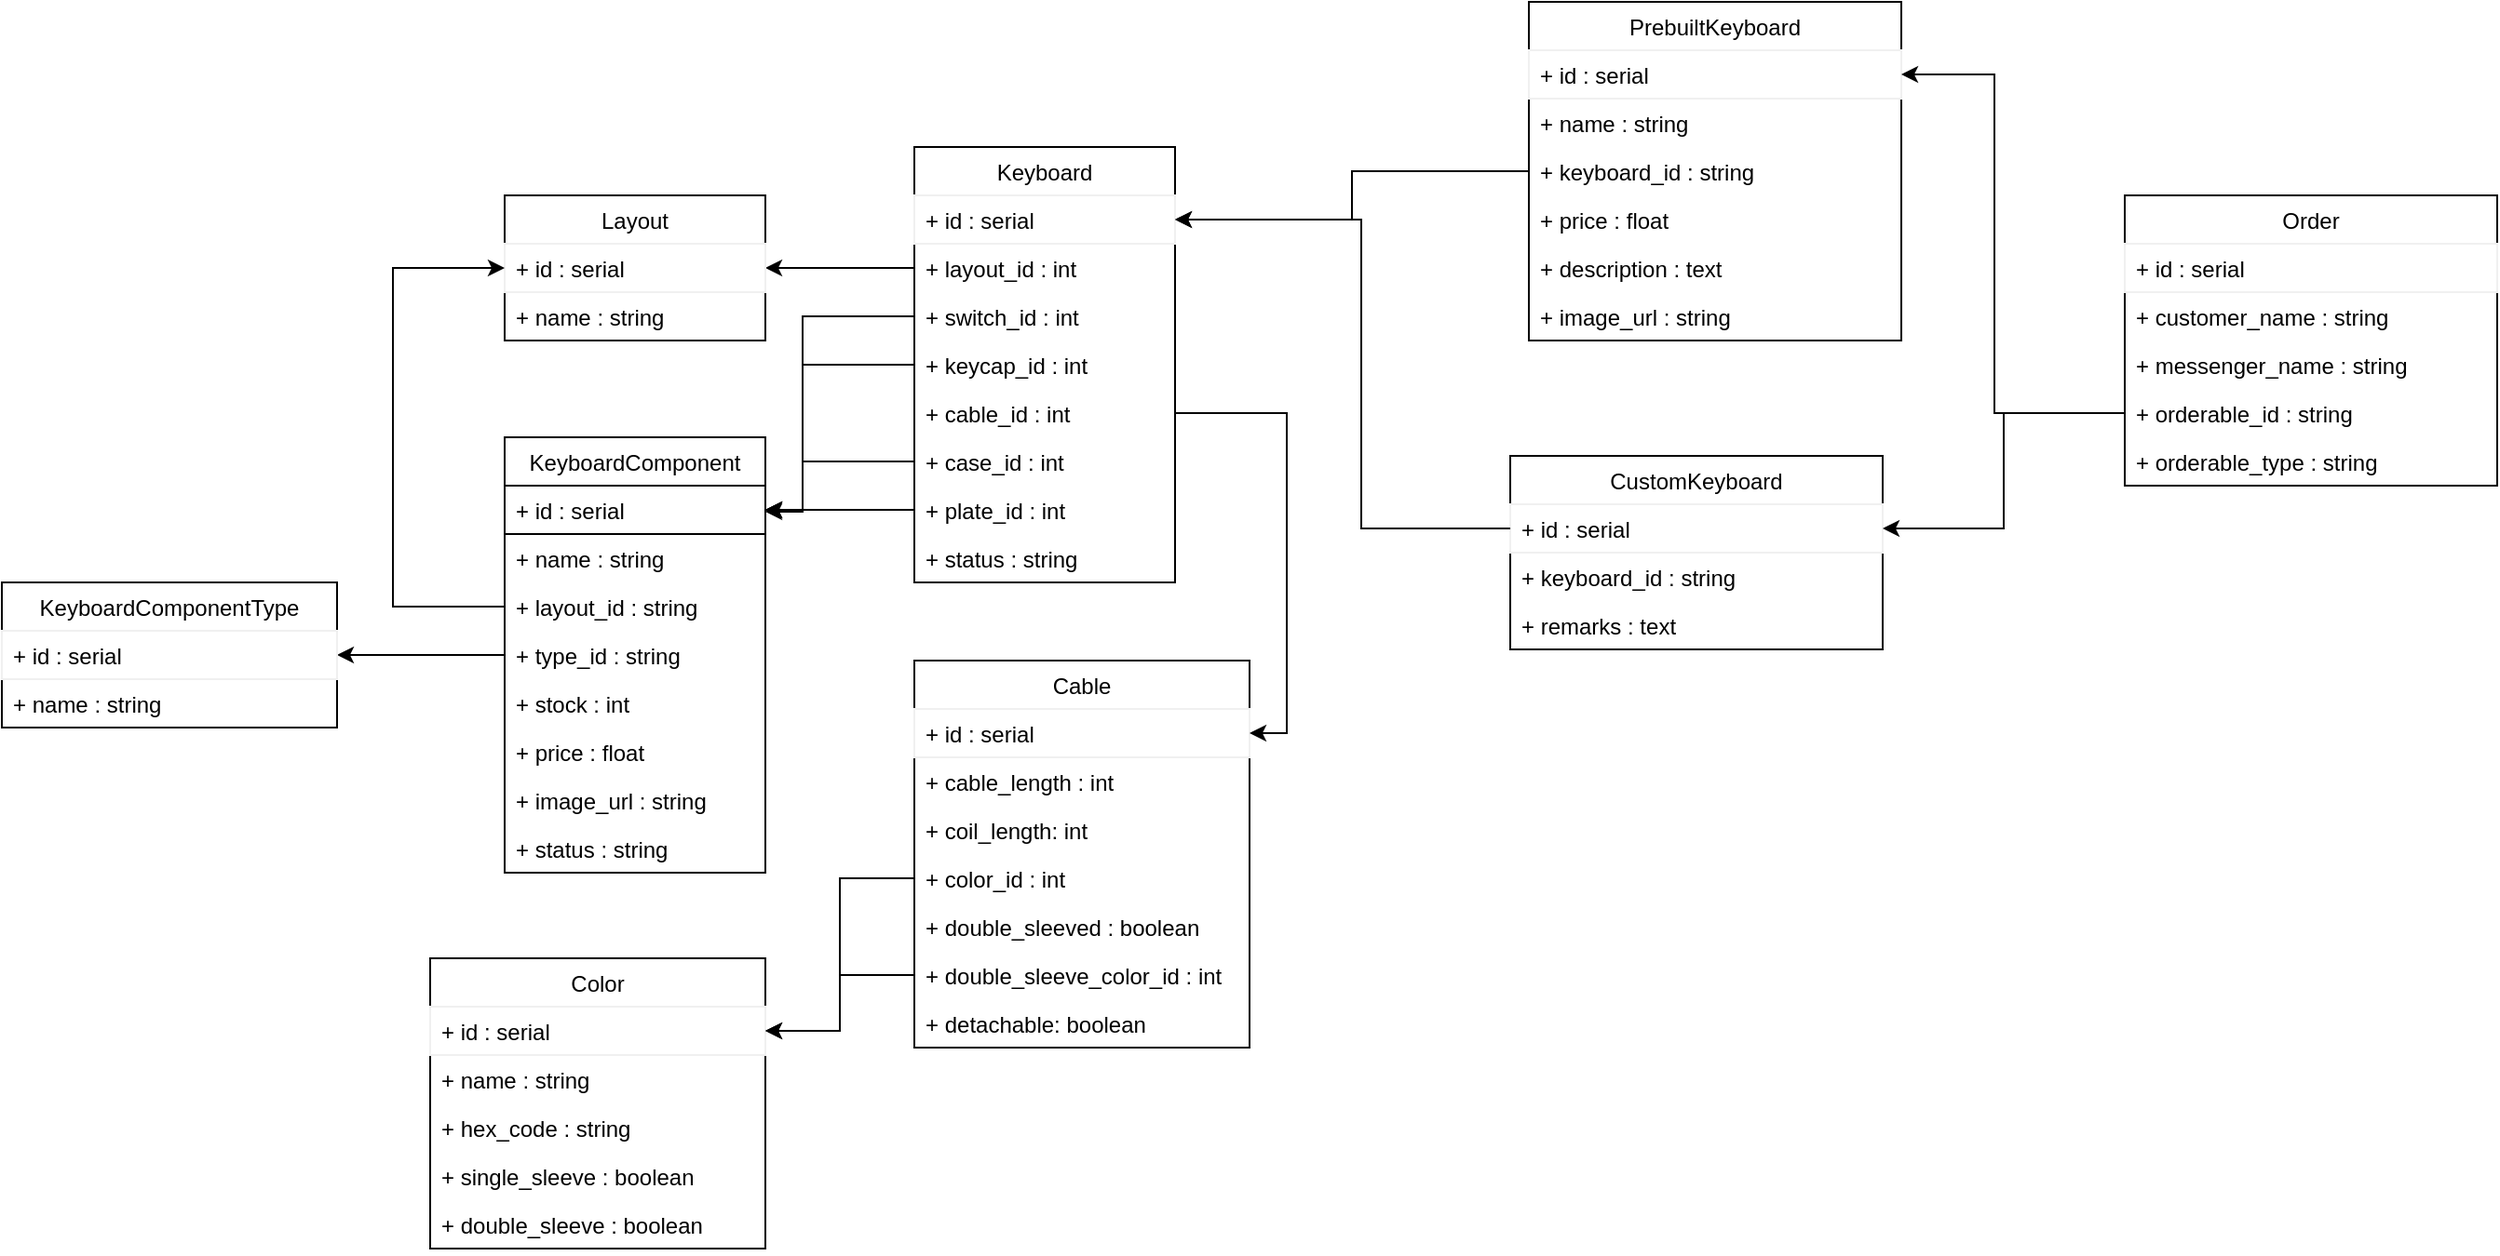 <mxfile version="13.6.5">
    <diagram id="C5RBs43oDa-KdzZeNtuy" name="Page-1">
        <mxGraphModel dx="2037" dy="413" grid="1" gridSize="10" guides="1" tooltips="1" connect="1" arrows="1" fold="1" page="1" pageScale="1" pageWidth="827" pageHeight="1169" math="0" shadow="0">
            <root>
                <mxCell id="WIyWlLk6GJQsqaUBKTNV-0"/>
                <mxCell id="WIyWlLk6GJQsqaUBKTNV-1" parent="WIyWlLk6GJQsqaUBKTNV-0"/>
                <mxCell id="ertPSc1Y6yqL1A6kA6gl-59" style="edgeStyle=orthogonalEdgeStyle;rounded=0;orthogonalLoop=1;jettySize=auto;html=1;exitX=0;exitY=0.5;exitDx=0;exitDy=0;entryX=1;entryY=0.5;entryDx=0;entryDy=0;" parent="WIyWlLk6GJQsqaUBKTNV-1" source="ertPSc1Y6yqL1A6kA6gl-5" target="ertPSc1Y6yqL1A6kA6gl-13" edge="1">
                    <mxGeometry relative="1" as="geometry"/>
                </mxCell>
                <mxCell id="ertPSc1Y6yqL1A6kA6gl-12" value="Layout" style="swimlane;fontStyle=0;childLayout=stackLayout;horizontal=1;startSize=26;fillColor=none;horizontalStack=0;resizeParent=1;resizeParentMax=0;resizeLast=0;collapsible=1;marginBottom=0;" parent="WIyWlLk6GJQsqaUBKTNV-1" vertex="1">
                    <mxGeometry x="180" y="150" width="140" height="78" as="geometry"/>
                </mxCell>
                <mxCell id="ertPSc1Y6yqL1A6kA6gl-13" value="+ id : serial" style="text;fillColor=none;align=left;verticalAlign=top;spacingLeft=4;spacingRight=4;overflow=hidden;rotatable=0;points=[[0,0.5],[1,0.5]];portConstraint=eastwest;strokeColor=#f0f0f0;" parent="ertPSc1Y6yqL1A6kA6gl-12" vertex="1">
                    <mxGeometry y="26" width="140" height="26" as="geometry"/>
                </mxCell>
                <mxCell id="ertPSc1Y6yqL1A6kA6gl-14" value="+ name : string" style="text;strokeColor=none;fillColor=none;align=left;verticalAlign=top;spacingLeft=4;spacingRight=4;overflow=hidden;rotatable=0;points=[[0,0.5],[1,0.5]];portConstraint=eastwest;" parent="ertPSc1Y6yqL1A6kA6gl-12" vertex="1">
                    <mxGeometry y="52" width="140" height="26" as="geometry"/>
                </mxCell>
                <mxCell id="ertPSc1Y6yqL1A6kA6gl-28" value="KeyboardComponent" style="swimlane;fontStyle=0;childLayout=stackLayout;horizontal=1;startSize=26;fillColor=none;horizontalStack=0;resizeParent=1;resizeParentMax=0;resizeLast=0;collapsible=1;marginBottom=0;" parent="WIyWlLk6GJQsqaUBKTNV-1" vertex="1">
                    <mxGeometry x="180" y="280" width="140" height="234" as="geometry"/>
                </mxCell>
                <mxCell id="ertPSc1Y6yqL1A6kA6gl-29" value="+ id : serial" style="text;fillColor=none;align=left;verticalAlign=top;spacingLeft=4;spacingRight=4;overflow=hidden;rotatable=0;points=[[0,0.5],[1,0.5]];portConstraint=eastwest;strokeColor=#000000;" parent="ertPSc1Y6yqL1A6kA6gl-28" vertex="1">
                    <mxGeometry y="26" width="140" height="26" as="geometry"/>
                </mxCell>
                <mxCell id="ertPSc1Y6yqL1A6kA6gl-30" value="+ name : string" style="text;strokeColor=none;fillColor=none;align=left;verticalAlign=top;spacingLeft=4;spacingRight=4;overflow=hidden;rotatable=0;points=[[0,0.5],[1,0.5]];portConstraint=eastwest;" parent="ertPSc1Y6yqL1A6kA6gl-28" vertex="1">
                    <mxGeometry y="52" width="140" height="26" as="geometry"/>
                </mxCell>
                <mxCell id="ertPSc1Y6yqL1A6kA6gl-37" value="+ layout_id : string" style="text;strokeColor=none;fillColor=none;align=left;verticalAlign=top;spacingLeft=4;spacingRight=4;overflow=hidden;rotatable=0;points=[[0,0.5],[1,0.5]];portConstraint=eastwest;" parent="ertPSc1Y6yqL1A6kA6gl-28" vertex="1">
                    <mxGeometry y="78" width="140" height="26" as="geometry"/>
                </mxCell>
                <mxCell id="ertPSc1Y6yqL1A6kA6gl-31" value="+ type_id : string" style="text;strokeColor=none;fillColor=none;align=left;verticalAlign=top;spacingLeft=4;spacingRight=4;overflow=hidden;rotatable=0;points=[[0,0.5],[1,0.5]];portConstraint=eastwest;" parent="ertPSc1Y6yqL1A6kA6gl-28" vertex="1">
                    <mxGeometry y="104" width="140" height="26" as="geometry"/>
                </mxCell>
                <mxCell id="ertPSc1Y6yqL1A6kA6gl-38" value="+ stock : int" style="text;strokeColor=none;fillColor=none;align=left;verticalAlign=top;spacingLeft=4;spacingRight=4;overflow=hidden;rotatable=0;points=[[0,0.5],[1,0.5]];portConstraint=eastwest;" parent="ertPSc1Y6yqL1A6kA6gl-28" vertex="1">
                    <mxGeometry y="130" width="140" height="26" as="geometry"/>
                </mxCell>
                <mxCell id="ertPSc1Y6yqL1A6kA6gl-39" value="+ price : float" style="text;strokeColor=none;fillColor=none;align=left;verticalAlign=top;spacingLeft=4;spacingRight=4;overflow=hidden;rotatable=0;points=[[0,0.5],[1,0.5]];portConstraint=eastwest;" parent="ertPSc1Y6yqL1A6kA6gl-28" vertex="1">
                    <mxGeometry y="156" width="140" height="26" as="geometry"/>
                </mxCell>
                <mxCell id="ertPSc1Y6yqL1A6kA6gl-40" value="+ image_url : string" style="text;strokeColor=none;fillColor=none;align=left;verticalAlign=top;spacingLeft=4;spacingRight=4;overflow=hidden;rotatable=0;points=[[0,0.5],[1,0.5]];portConstraint=eastwest;" parent="ertPSc1Y6yqL1A6kA6gl-28" vertex="1">
                    <mxGeometry y="182" width="140" height="26" as="geometry"/>
                </mxCell>
                <mxCell id="ertPSc1Y6yqL1A6kA6gl-41" value="+ status : string" style="text;strokeColor=none;fillColor=none;align=left;verticalAlign=top;spacingLeft=4;spacingRight=4;overflow=hidden;rotatable=0;points=[[0,0.5],[1,0.5]];portConstraint=eastwest;" parent="ertPSc1Y6yqL1A6kA6gl-28" vertex="1">
                    <mxGeometry y="208" width="140" height="26" as="geometry"/>
                </mxCell>
                <mxCell id="ertPSc1Y6yqL1A6kA6gl-66" style="edgeStyle=orthogonalEdgeStyle;rounded=0;orthogonalLoop=1;jettySize=auto;html=1;exitX=0;exitY=0.5;exitDx=0;exitDy=0;entryX=0;entryY=0.5;entryDx=0;entryDy=0;" parent="WIyWlLk6GJQsqaUBKTNV-1" source="ertPSc1Y6yqL1A6kA6gl-37" target="ertPSc1Y6yqL1A6kA6gl-13" edge="1">
                    <mxGeometry relative="1" as="geometry">
                        <Array as="points">
                            <mxPoint x="120" y="371"/>
                            <mxPoint x="120" y="189"/>
                        </Array>
                    </mxGeometry>
                </mxCell>
                <mxCell id="ertPSc1Y6yqL1A6kA6gl-0" value="Keyboard" style="swimlane;fontStyle=0;childLayout=stackLayout;horizontal=1;startSize=26;fillColor=none;horizontalStack=0;resizeParent=1;resizeParentMax=0;resizeLast=0;collapsible=1;marginBottom=0;" parent="WIyWlLk6GJQsqaUBKTNV-1" vertex="1">
                    <mxGeometry x="400" y="124" width="140" height="234" as="geometry"/>
                </mxCell>
                <mxCell id="ertPSc1Y6yqL1A6kA6gl-1" value="+ id : serial" style="text;fillColor=none;align=left;verticalAlign=top;spacingLeft=4;spacingRight=4;overflow=hidden;rotatable=0;points=[[0,0.5],[1,0.5]];portConstraint=eastwest;strokeColor=#f0f0f0;" parent="ertPSc1Y6yqL1A6kA6gl-0" vertex="1">
                    <mxGeometry y="26" width="140" height="26" as="geometry"/>
                </mxCell>
                <mxCell id="ertPSc1Y6yqL1A6kA6gl-5" value="+ layout_id : int" style="text;strokeColor=none;fillColor=none;align=left;verticalAlign=top;spacingLeft=4;spacingRight=4;overflow=hidden;rotatable=0;points=[[0,0.5],[1,0.5]];portConstraint=eastwest;" parent="ertPSc1Y6yqL1A6kA6gl-0" vertex="1">
                    <mxGeometry y="52" width="140" height="26" as="geometry"/>
                </mxCell>
                <mxCell id="ertPSc1Y6yqL1A6kA6gl-2" value="+ switch_id : int" style="text;strokeColor=none;fillColor=none;align=left;verticalAlign=top;spacingLeft=4;spacingRight=4;overflow=hidden;rotatable=0;points=[[0,0.5],[1,0.5]];portConstraint=eastwest;" parent="ertPSc1Y6yqL1A6kA6gl-0" vertex="1">
                    <mxGeometry y="78" width="140" height="26" as="geometry"/>
                </mxCell>
                <mxCell id="ertPSc1Y6yqL1A6kA6gl-3" value="+ keycap_id : int" style="text;strokeColor=none;fillColor=none;align=left;verticalAlign=top;spacingLeft=4;spacingRight=4;overflow=hidden;rotatable=0;points=[[0,0.5],[1,0.5]];portConstraint=eastwest;" parent="ertPSc1Y6yqL1A6kA6gl-0" vertex="1">
                    <mxGeometry y="104" width="140" height="26" as="geometry"/>
                </mxCell>
                <mxCell id="ertPSc1Y6yqL1A6kA6gl-4" value="+ cable_id : int" style="text;strokeColor=none;fillColor=none;align=left;verticalAlign=top;spacingLeft=4;spacingRight=4;overflow=hidden;rotatable=0;points=[[0,0.5],[1,0.5]];portConstraint=eastwest;" parent="ertPSc1Y6yqL1A6kA6gl-0" vertex="1">
                    <mxGeometry y="130" width="140" height="26" as="geometry"/>
                </mxCell>
                <mxCell id="ertPSc1Y6yqL1A6kA6gl-6" value="+ case_id : int" style="text;strokeColor=none;fillColor=none;align=left;verticalAlign=top;spacingLeft=4;spacingRight=4;overflow=hidden;rotatable=0;points=[[0,0.5],[1,0.5]];portConstraint=eastwest;" parent="ertPSc1Y6yqL1A6kA6gl-0" vertex="1">
                    <mxGeometry y="156" width="140" height="26" as="geometry"/>
                </mxCell>
                <mxCell id="ertPSc1Y6yqL1A6kA6gl-7" value="+ plate_id : int" style="text;strokeColor=none;fillColor=none;align=left;verticalAlign=top;spacingLeft=4;spacingRight=4;overflow=hidden;rotatable=0;points=[[0,0.5],[1,0.5]];portConstraint=eastwest;" parent="ertPSc1Y6yqL1A6kA6gl-0" vertex="1">
                    <mxGeometry y="182" width="140" height="26" as="geometry"/>
                </mxCell>
                <mxCell id="0" value="+ status : string" style="text;strokeColor=none;fillColor=none;align=left;verticalAlign=top;spacingLeft=4;spacingRight=4;overflow=hidden;rotatable=0;points=[[0,0.5],[1,0.5]];portConstraint=eastwest;" parent="ertPSc1Y6yqL1A6kA6gl-0" vertex="1">
                    <mxGeometry y="208" width="140" height="26" as="geometry"/>
                </mxCell>
                <mxCell id="ertPSc1Y6yqL1A6kA6gl-42" value="Cable" style="swimlane;fontStyle=0;childLayout=stackLayout;horizontal=1;startSize=26;fillColor=none;horizontalStack=0;resizeParent=1;resizeParentMax=0;resizeLast=0;collapsible=1;marginBottom=0;" parent="WIyWlLk6GJQsqaUBKTNV-1" vertex="1">
                    <mxGeometry x="400" y="400" width="180" height="208" as="geometry"/>
                </mxCell>
                <mxCell id="ertPSc1Y6yqL1A6kA6gl-43" value="+ id : serial" style="text;fillColor=none;align=left;verticalAlign=top;spacingLeft=4;spacingRight=4;overflow=hidden;rotatable=0;points=[[0,0.5],[1,0.5]];portConstraint=eastwest;strokeColor=#f0f0f0;" parent="ertPSc1Y6yqL1A6kA6gl-42" vertex="1">
                    <mxGeometry y="26" width="180" height="26" as="geometry"/>
                </mxCell>
                <mxCell id="ertPSc1Y6yqL1A6kA6gl-45" value="+ cable_length : int" style="text;strokeColor=none;fillColor=none;align=left;verticalAlign=top;spacingLeft=4;spacingRight=4;overflow=hidden;rotatable=0;points=[[0,0.5],[1,0.5]];portConstraint=eastwest;" parent="ertPSc1Y6yqL1A6kA6gl-42" vertex="1">
                    <mxGeometry y="52" width="180" height="26" as="geometry"/>
                </mxCell>
                <mxCell id="2" value="+ coil_length: int" style="text;strokeColor=none;fillColor=none;align=left;verticalAlign=top;spacingLeft=4;spacingRight=4;overflow=hidden;rotatable=0;points=[[0,0.5],[1,0.5]];portConstraint=eastwest;" parent="ertPSc1Y6yqL1A6kA6gl-42" vertex="1">
                    <mxGeometry y="78" width="180" height="26" as="geometry"/>
                </mxCell>
                <mxCell id="1" value="+ color_id : int" style="text;strokeColor=none;fillColor=none;align=left;verticalAlign=top;spacingLeft=4;spacingRight=4;overflow=hidden;rotatable=0;points=[[0,0.5],[1,0.5]];portConstraint=eastwest;" parent="ertPSc1Y6yqL1A6kA6gl-42" vertex="1">
                    <mxGeometry y="104" width="180" height="26" as="geometry"/>
                </mxCell>
                <mxCell id="3" value="+ double_sleeved : boolean" style="text;strokeColor=none;fillColor=none;align=left;verticalAlign=top;spacingLeft=4;spacingRight=4;overflow=hidden;rotatable=0;points=[[0,0.5],[1,0.5]];portConstraint=eastwest;" parent="ertPSc1Y6yqL1A6kA6gl-42" vertex="1">
                    <mxGeometry y="130" width="180" height="26" as="geometry"/>
                </mxCell>
                <mxCell id="5" value="+ double_sleeve_color_id : int" style="text;strokeColor=none;fillColor=none;align=left;verticalAlign=top;spacingLeft=4;spacingRight=4;overflow=hidden;rotatable=0;points=[[0,0.5],[1,0.5]];portConstraint=eastwest;" parent="ertPSc1Y6yqL1A6kA6gl-42" vertex="1">
                    <mxGeometry y="156" width="180" height="26" as="geometry"/>
                </mxCell>
                <mxCell id="4" value="+ detachable: boolean" style="text;strokeColor=none;fillColor=none;align=left;verticalAlign=top;spacingLeft=4;spacingRight=4;overflow=hidden;rotatable=0;points=[[0,0.5],[1,0.5]];portConstraint=eastwest;" parent="ertPSc1Y6yqL1A6kA6gl-42" vertex="1">
                    <mxGeometry y="182" width="180" height="26" as="geometry"/>
                </mxCell>
                <mxCell id="ertPSc1Y6yqL1A6kA6gl-67" style="edgeStyle=orthogonalEdgeStyle;rounded=0;orthogonalLoop=1;jettySize=auto;html=1;exitX=1;exitY=0.5;exitDx=0;exitDy=0;entryX=1;entryY=0.5;entryDx=0;entryDy=0;" parent="WIyWlLk6GJQsqaUBKTNV-1" source="ertPSc1Y6yqL1A6kA6gl-4" target="ertPSc1Y6yqL1A6kA6gl-43" edge="1">
                    <mxGeometry relative="1" as="geometry"/>
                </mxCell>
                <mxCell id="ertPSc1Y6yqL1A6kA6gl-68" style="edgeStyle=orthogonalEdgeStyle;rounded=0;orthogonalLoop=1;jettySize=auto;html=1;exitX=0;exitY=0.5;exitDx=0;exitDy=0;entryX=1;entryY=0.5;entryDx=0;entryDy=0;" parent="WIyWlLk6GJQsqaUBKTNV-1" source="ertPSc1Y6yqL1A6kA6gl-2" target="ertPSc1Y6yqL1A6kA6gl-29" edge="1">
                    <mxGeometry relative="1" as="geometry">
                        <Array as="points">
                            <mxPoint x="340" y="215"/>
                            <mxPoint x="340" y="319"/>
                        </Array>
                    </mxGeometry>
                </mxCell>
                <mxCell id="ertPSc1Y6yqL1A6kA6gl-69" style="edgeStyle=orthogonalEdgeStyle;rounded=0;orthogonalLoop=1;jettySize=auto;html=1;exitX=0;exitY=0.5;exitDx=0;exitDy=0;" parent="WIyWlLk6GJQsqaUBKTNV-1" source="ertPSc1Y6yqL1A6kA6gl-3" edge="1">
                    <mxGeometry relative="1" as="geometry">
                        <mxPoint x="320" y="320.0" as="targetPoint"/>
                        <Array as="points">
                            <mxPoint x="340" y="241"/>
                            <mxPoint x="340" y="320"/>
                        </Array>
                    </mxGeometry>
                </mxCell>
                <mxCell id="ertPSc1Y6yqL1A6kA6gl-70" style="edgeStyle=orthogonalEdgeStyle;rounded=0;orthogonalLoop=1;jettySize=auto;html=1;exitX=0;exitY=0.5;exitDx=0;exitDy=0;entryX=1;entryY=0.5;entryDx=0;entryDy=0;" parent="WIyWlLk6GJQsqaUBKTNV-1" source="ertPSc1Y6yqL1A6kA6gl-6" target="ertPSc1Y6yqL1A6kA6gl-29" edge="1">
                    <mxGeometry relative="1" as="geometry">
                        <Array as="points">
                            <mxPoint x="340" y="293"/>
                            <mxPoint x="340" y="319"/>
                        </Array>
                    </mxGeometry>
                </mxCell>
                <mxCell id="ertPSc1Y6yqL1A6kA6gl-71" style="edgeStyle=orthogonalEdgeStyle;rounded=0;orthogonalLoop=1;jettySize=auto;html=1;exitX=0;exitY=0.5;exitDx=0;exitDy=0;entryX=1;entryY=0.5;entryDx=0;entryDy=0;" parent="WIyWlLk6GJQsqaUBKTNV-1" source="ertPSc1Y6yqL1A6kA6gl-7" target="ertPSc1Y6yqL1A6kA6gl-29" edge="1">
                    <mxGeometry relative="1" as="geometry">
                        <Array as="points">
                            <mxPoint x="370" y="319"/>
                            <mxPoint x="370" y="319"/>
                        </Array>
                    </mxGeometry>
                </mxCell>
                <mxCell id="ertPSc1Y6yqL1A6kA6gl-73" style="edgeStyle=orthogonalEdgeStyle;rounded=0;orthogonalLoop=1;jettySize=auto;html=1;exitX=0;exitY=0.5;exitDx=0;exitDy=0;entryX=1;entryY=0.5;entryDx=0;entryDy=0;" parent="WIyWlLk6GJQsqaUBKTNV-1" source="ertPSc1Y6yqL1A6kA6gl-31" target="ertPSc1Y6yqL1A6kA6gl-34" edge="1">
                    <mxGeometry relative="1" as="geometry"/>
                </mxCell>
                <mxCell id="ertPSc1Y6yqL1A6kA6gl-33" value="KeyboardComponentType" style="swimlane;fontStyle=0;childLayout=stackLayout;horizontal=1;startSize=26;fillColor=none;horizontalStack=0;resizeParent=1;resizeParentMax=0;resizeLast=0;collapsible=1;marginBottom=0;" parent="WIyWlLk6GJQsqaUBKTNV-1" vertex="1">
                    <mxGeometry x="-90" y="358" width="180" height="78" as="geometry"/>
                </mxCell>
                <mxCell id="ertPSc1Y6yqL1A6kA6gl-34" value="+ id : serial" style="text;align=left;verticalAlign=top;spacingLeft=4;spacingRight=4;overflow=hidden;rotatable=0;points=[[0,0.5],[1,0.5]];portConstraint=eastwest;strokeColor=#f0f0f0;" parent="ertPSc1Y6yqL1A6kA6gl-33" vertex="1">
                    <mxGeometry y="26" width="180" height="26" as="geometry"/>
                </mxCell>
                <mxCell id="ertPSc1Y6yqL1A6kA6gl-35" value="+ name : string" style="text;strokeColor=none;fillColor=none;align=left;verticalAlign=top;spacingLeft=4;spacingRight=4;overflow=hidden;rotatable=0;points=[[0,0.5],[1,0.5]];portConstraint=eastwest;" parent="ertPSc1Y6yqL1A6kA6gl-33" vertex="1">
                    <mxGeometry y="52" width="180" height="26" as="geometry"/>
                </mxCell>
                <mxCell id="40" value="PrebuiltKeyboard" style="swimlane;fontStyle=0;childLayout=stackLayout;horizontal=1;startSize=26;fillColor=none;horizontalStack=0;resizeParent=1;resizeParentMax=0;resizeLast=0;collapsible=1;marginBottom=0;" vertex="1" parent="WIyWlLk6GJQsqaUBKTNV-1">
                    <mxGeometry x="730" y="46" width="200" height="182" as="geometry"/>
                </mxCell>
                <mxCell id="41" value="+ id : serial" style="text;fillColor=none;align=left;verticalAlign=top;spacingLeft=4;spacingRight=4;overflow=hidden;rotatable=0;points=[[0,0.5],[1,0.5]];portConstraint=eastwest;strokeColor=#f0f0f0;" vertex="1" parent="40">
                    <mxGeometry y="26" width="200" height="26" as="geometry"/>
                </mxCell>
                <mxCell id="45" value="+ name : string" style="text;strokeColor=none;fillColor=none;align=left;verticalAlign=top;spacingLeft=4;spacingRight=4;overflow=hidden;rotatable=0;points=[[0,0.5],[1,0.5]];portConstraint=eastwest;" vertex="1" parent="40">
                    <mxGeometry y="52" width="200" height="26" as="geometry"/>
                </mxCell>
                <mxCell id="50" value="+ keyboard_id : string" style="text;strokeColor=none;fillColor=none;align=left;verticalAlign=top;spacingLeft=4;spacingRight=4;overflow=hidden;rotatable=0;points=[[0,0.5],[1,0.5]];portConstraint=eastwest;" vertex="1" parent="40">
                    <mxGeometry y="78" width="200" height="26" as="geometry"/>
                </mxCell>
                <mxCell id="46" value="+ price : float" style="text;strokeColor=none;fillColor=none;align=left;verticalAlign=top;spacingLeft=4;spacingRight=4;overflow=hidden;rotatable=0;points=[[0,0.5],[1,0.5]];portConstraint=eastwest;" vertex="1" parent="40">
                    <mxGeometry y="104" width="200" height="26" as="geometry"/>
                </mxCell>
                <mxCell id="47" value="+ description : text" style="text;strokeColor=none;fillColor=none;align=left;verticalAlign=top;spacingLeft=4;spacingRight=4;overflow=hidden;rotatable=0;points=[[0,0.5],[1,0.5]];portConstraint=eastwest;" vertex="1" parent="40">
                    <mxGeometry y="130" width="200" height="26" as="geometry"/>
                </mxCell>
                <mxCell id="48" value="+ image_url : string" style="text;strokeColor=none;fillColor=none;align=left;verticalAlign=top;spacingLeft=4;spacingRight=4;overflow=hidden;rotatable=0;points=[[0,0.5],[1,0.5]];portConstraint=eastwest;" vertex="1" parent="40">
                    <mxGeometry y="156" width="200" height="26" as="geometry"/>
                </mxCell>
                <mxCell id="6" value="Color" style="swimlane;fontStyle=0;childLayout=stackLayout;horizontal=1;startSize=26;fillColor=none;horizontalStack=0;resizeParent=1;resizeParentMax=0;resizeLast=0;collapsible=1;marginBottom=0;" parent="WIyWlLk6GJQsqaUBKTNV-1" vertex="1">
                    <mxGeometry x="140" y="560" width="180" height="156" as="geometry"/>
                </mxCell>
                <mxCell id="7" value="+ id : serial" style="text;fillColor=none;align=left;verticalAlign=top;spacingLeft=4;spacingRight=4;overflow=hidden;rotatable=0;points=[[0,0.5],[1,0.5]];portConstraint=eastwest;strokeColor=#f0f0f0;" parent="6" vertex="1">
                    <mxGeometry y="26" width="180" height="26" as="geometry"/>
                </mxCell>
                <mxCell id="8" value="+ name : string" style="text;strokeColor=none;fillColor=none;align=left;verticalAlign=top;spacingLeft=4;spacingRight=4;overflow=hidden;rotatable=0;points=[[0,0.5],[1,0.5]];portConstraint=eastwest;" parent="6" vertex="1">
                    <mxGeometry y="52" width="180" height="26" as="geometry"/>
                </mxCell>
                <mxCell id="57" value="+ hex_code : string" style="text;strokeColor=none;fillColor=none;align=left;verticalAlign=top;spacingLeft=4;spacingRight=4;overflow=hidden;rotatable=0;points=[[0,0.5],[1,0.5]];portConstraint=eastwest;" vertex="1" parent="6">
                    <mxGeometry y="78" width="180" height="26" as="geometry"/>
                </mxCell>
                <mxCell id="58" value="+ single_sleeve : boolean" style="text;strokeColor=none;fillColor=none;align=left;verticalAlign=top;spacingLeft=4;spacingRight=4;overflow=hidden;rotatable=0;points=[[0,0.5],[1,0.5]];portConstraint=eastwest;" vertex="1" parent="6">
                    <mxGeometry y="104" width="180" height="26" as="geometry"/>
                </mxCell>
                <mxCell id="13" value="+ double_sleeve : boolean" style="text;strokeColor=none;fillColor=none;align=left;verticalAlign=top;spacingLeft=4;spacingRight=4;overflow=hidden;rotatable=0;points=[[0,0.5],[1,0.5]];portConstraint=eastwest;" parent="6" vertex="1">
                    <mxGeometry y="130" width="180" height="26" as="geometry"/>
                </mxCell>
                <mxCell id="14" style="edgeStyle=orthogonalEdgeStyle;rounded=0;orthogonalLoop=1;jettySize=auto;html=1;exitX=0;exitY=0.5;exitDx=0;exitDy=0;entryX=1;entryY=0.5;entryDx=0;entryDy=0;" parent="WIyWlLk6GJQsqaUBKTNV-1" source="1" target="7" edge="1">
                    <mxGeometry relative="1" as="geometry"/>
                </mxCell>
                <mxCell id="15" style="edgeStyle=orthogonalEdgeStyle;rounded=0;orthogonalLoop=1;jettySize=auto;html=1;exitX=0;exitY=0.5;exitDx=0;exitDy=0;entryX=1;entryY=0.5;entryDx=0;entryDy=0;" parent="WIyWlLk6GJQsqaUBKTNV-1" source="5" target="7" edge="1">
                    <mxGeometry relative="1" as="geometry"/>
                </mxCell>
                <mxCell id="30" value="CustomKeyboard" style="swimlane;fontStyle=0;childLayout=stackLayout;horizontal=1;startSize=26;fillColor=none;horizontalStack=0;resizeParent=1;resizeParentMax=0;resizeLast=0;collapsible=1;marginBottom=0;" vertex="1" parent="WIyWlLk6GJQsqaUBKTNV-1">
                    <mxGeometry x="720" y="290" width="200" height="104" as="geometry"/>
                </mxCell>
                <mxCell id="31" value="+ id : serial" style="text;fillColor=none;align=left;verticalAlign=top;spacingLeft=4;spacingRight=4;overflow=hidden;rotatable=0;points=[[0,0.5],[1,0.5]];portConstraint=eastwest;strokeColor=#f0f0f0;" vertex="1" parent="30">
                    <mxGeometry y="26" width="200" height="26" as="geometry"/>
                </mxCell>
                <mxCell id="35" value="+ keyboard_id : string" style="text;strokeColor=none;fillColor=none;align=left;verticalAlign=top;spacingLeft=4;spacingRight=4;overflow=hidden;rotatable=0;points=[[0,0.5],[1,0.5]];portConstraint=eastwest;" vertex="1" parent="30">
                    <mxGeometry y="52" width="200" height="26" as="geometry"/>
                </mxCell>
                <mxCell id="37" value="+ remarks : text" style="text;strokeColor=none;fillColor=none;align=left;verticalAlign=top;spacingLeft=4;spacingRight=4;overflow=hidden;rotatable=0;points=[[0,0.5],[1,0.5]];portConstraint=eastwest;" vertex="1" parent="30">
                    <mxGeometry y="78" width="200" height="26" as="geometry"/>
                </mxCell>
                <mxCell id="53" style="edgeStyle=orthogonalEdgeStyle;rounded=0;orthogonalLoop=1;jettySize=auto;html=1;exitX=0;exitY=0.5;exitDx=0;exitDy=0;entryX=1;entryY=0.5;entryDx=0;entryDy=0;" edge="1" parent="WIyWlLk6GJQsqaUBKTNV-1" source="50" target="ertPSc1Y6yqL1A6kA6gl-1">
                    <mxGeometry relative="1" as="geometry"/>
                </mxCell>
                <mxCell id="54" style="edgeStyle=orthogonalEdgeStyle;rounded=0;orthogonalLoop=1;jettySize=auto;html=1;exitX=0;exitY=0.5;exitDx=0;exitDy=0;entryX=1;entryY=0.5;entryDx=0;entryDy=0;" edge="1" parent="WIyWlLk6GJQsqaUBKTNV-1" source="31" target="ertPSc1Y6yqL1A6kA6gl-1">
                    <mxGeometry relative="1" as="geometry">
                        <Array as="points">
                            <mxPoint x="640" y="329"/>
                            <mxPoint x="640" y="163"/>
                        </Array>
                    </mxGeometry>
                </mxCell>
                <mxCell id="16" value="Order" style="swimlane;fontStyle=0;childLayout=stackLayout;horizontal=1;startSize=26;fillColor=none;horizontalStack=0;resizeParent=1;resizeParentMax=0;resizeLast=0;collapsible=1;marginBottom=0;" vertex="1" parent="WIyWlLk6GJQsqaUBKTNV-1">
                    <mxGeometry x="1050" y="150" width="200" height="156" as="geometry"/>
                </mxCell>
                <mxCell id="17" value="+ id : serial" style="text;fillColor=none;align=left;verticalAlign=top;spacingLeft=4;spacingRight=4;overflow=hidden;rotatable=0;points=[[0,0.5],[1,0.5]];portConstraint=eastwest;strokeColor=#f0f0f0;" vertex="1" parent="16">
                    <mxGeometry y="26" width="200" height="26" as="geometry"/>
                </mxCell>
                <mxCell id="18" value="+ customer_name : string" style="text;strokeColor=none;fillColor=none;align=left;verticalAlign=top;spacingLeft=4;spacingRight=4;overflow=hidden;rotatable=0;points=[[0,0.5],[1,0.5]];portConstraint=eastwest;" vertex="1" parent="16">
                    <mxGeometry y="52" width="200" height="26" as="geometry"/>
                </mxCell>
                <mxCell id="19" value="+ messenger_name : string" style="text;strokeColor=none;fillColor=none;align=left;verticalAlign=top;spacingLeft=4;spacingRight=4;overflow=hidden;rotatable=0;points=[[0,0.5],[1,0.5]];portConstraint=eastwest;" vertex="1" parent="16">
                    <mxGeometry y="78" width="200" height="26" as="geometry"/>
                </mxCell>
                <mxCell id="51" value="+ orderable_id : string" style="text;strokeColor=none;fillColor=none;align=left;verticalAlign=top;spacingLeft=4;spacingRight=4;overflow=hidden;rotatable=0;points=[[0,0.5],[1,0.5]];portConstraint=eastwest;" vertex="1" parent="16">
                    <mxGeometry y="104" width="200" height="26" as="geometry"/>
                </mxCell>
                <mxCell id="52" value="+ orderable_type : string" style="text;strokeColor=none;fillColor=none;align=left;verticalAlign=top;spacingLeft=4;spacingRight=4;overflow=hidden;rotatable=0;points=[[0,0.5],[1,0.5]];portConstraint=eastwest;" vertex="1" parent="16">
                    <mxGeometry y="130" width="200" height="26" as="geometry"/>
                </mxCell>
                <mxCell id="55" style="edgeStyle=orthogonalEdgeStyle;rounded=0;orthogonalLoop=1;jettySize=auto;html=1;exitX=0;exitY=0.5;exitDx=0;exitDy=0;entryX=1;entryY=0.5;entryDx=0;entryDy=0;" edge="1" parent="WIyWlLk6GJQsqaUBKTNV-1" source="51" target="41">
                    <mxGeometry relative="1" as="geometry">
                        <Array as="points">
                            <mxPoint x="980" y="267"/>
                            <mxPoint x="980" y="85"/>
                        </Array>
                    </mxGeometry>
                </mxCell>
                <mxCell id="56" style="edgeStyle=orthogonalEdgeStyle;rounded=0;orthogonalLoop=1;jettySize=auto;html=1;exitX=0;exitY=0.5;exitDx=0;exitDy=0;entryX=1;entryY=0.5;entryDx=0;entryDy=0;" edge="1" parent="WIyWlLk6GJQsqaUBKTNV-1" source="51" target="31">
                    <mxGeometry relative="1" as="geometry"/>
                </mxCell>
            </root>
        </mxGraphModel>
    </diagram>
</mxfile>